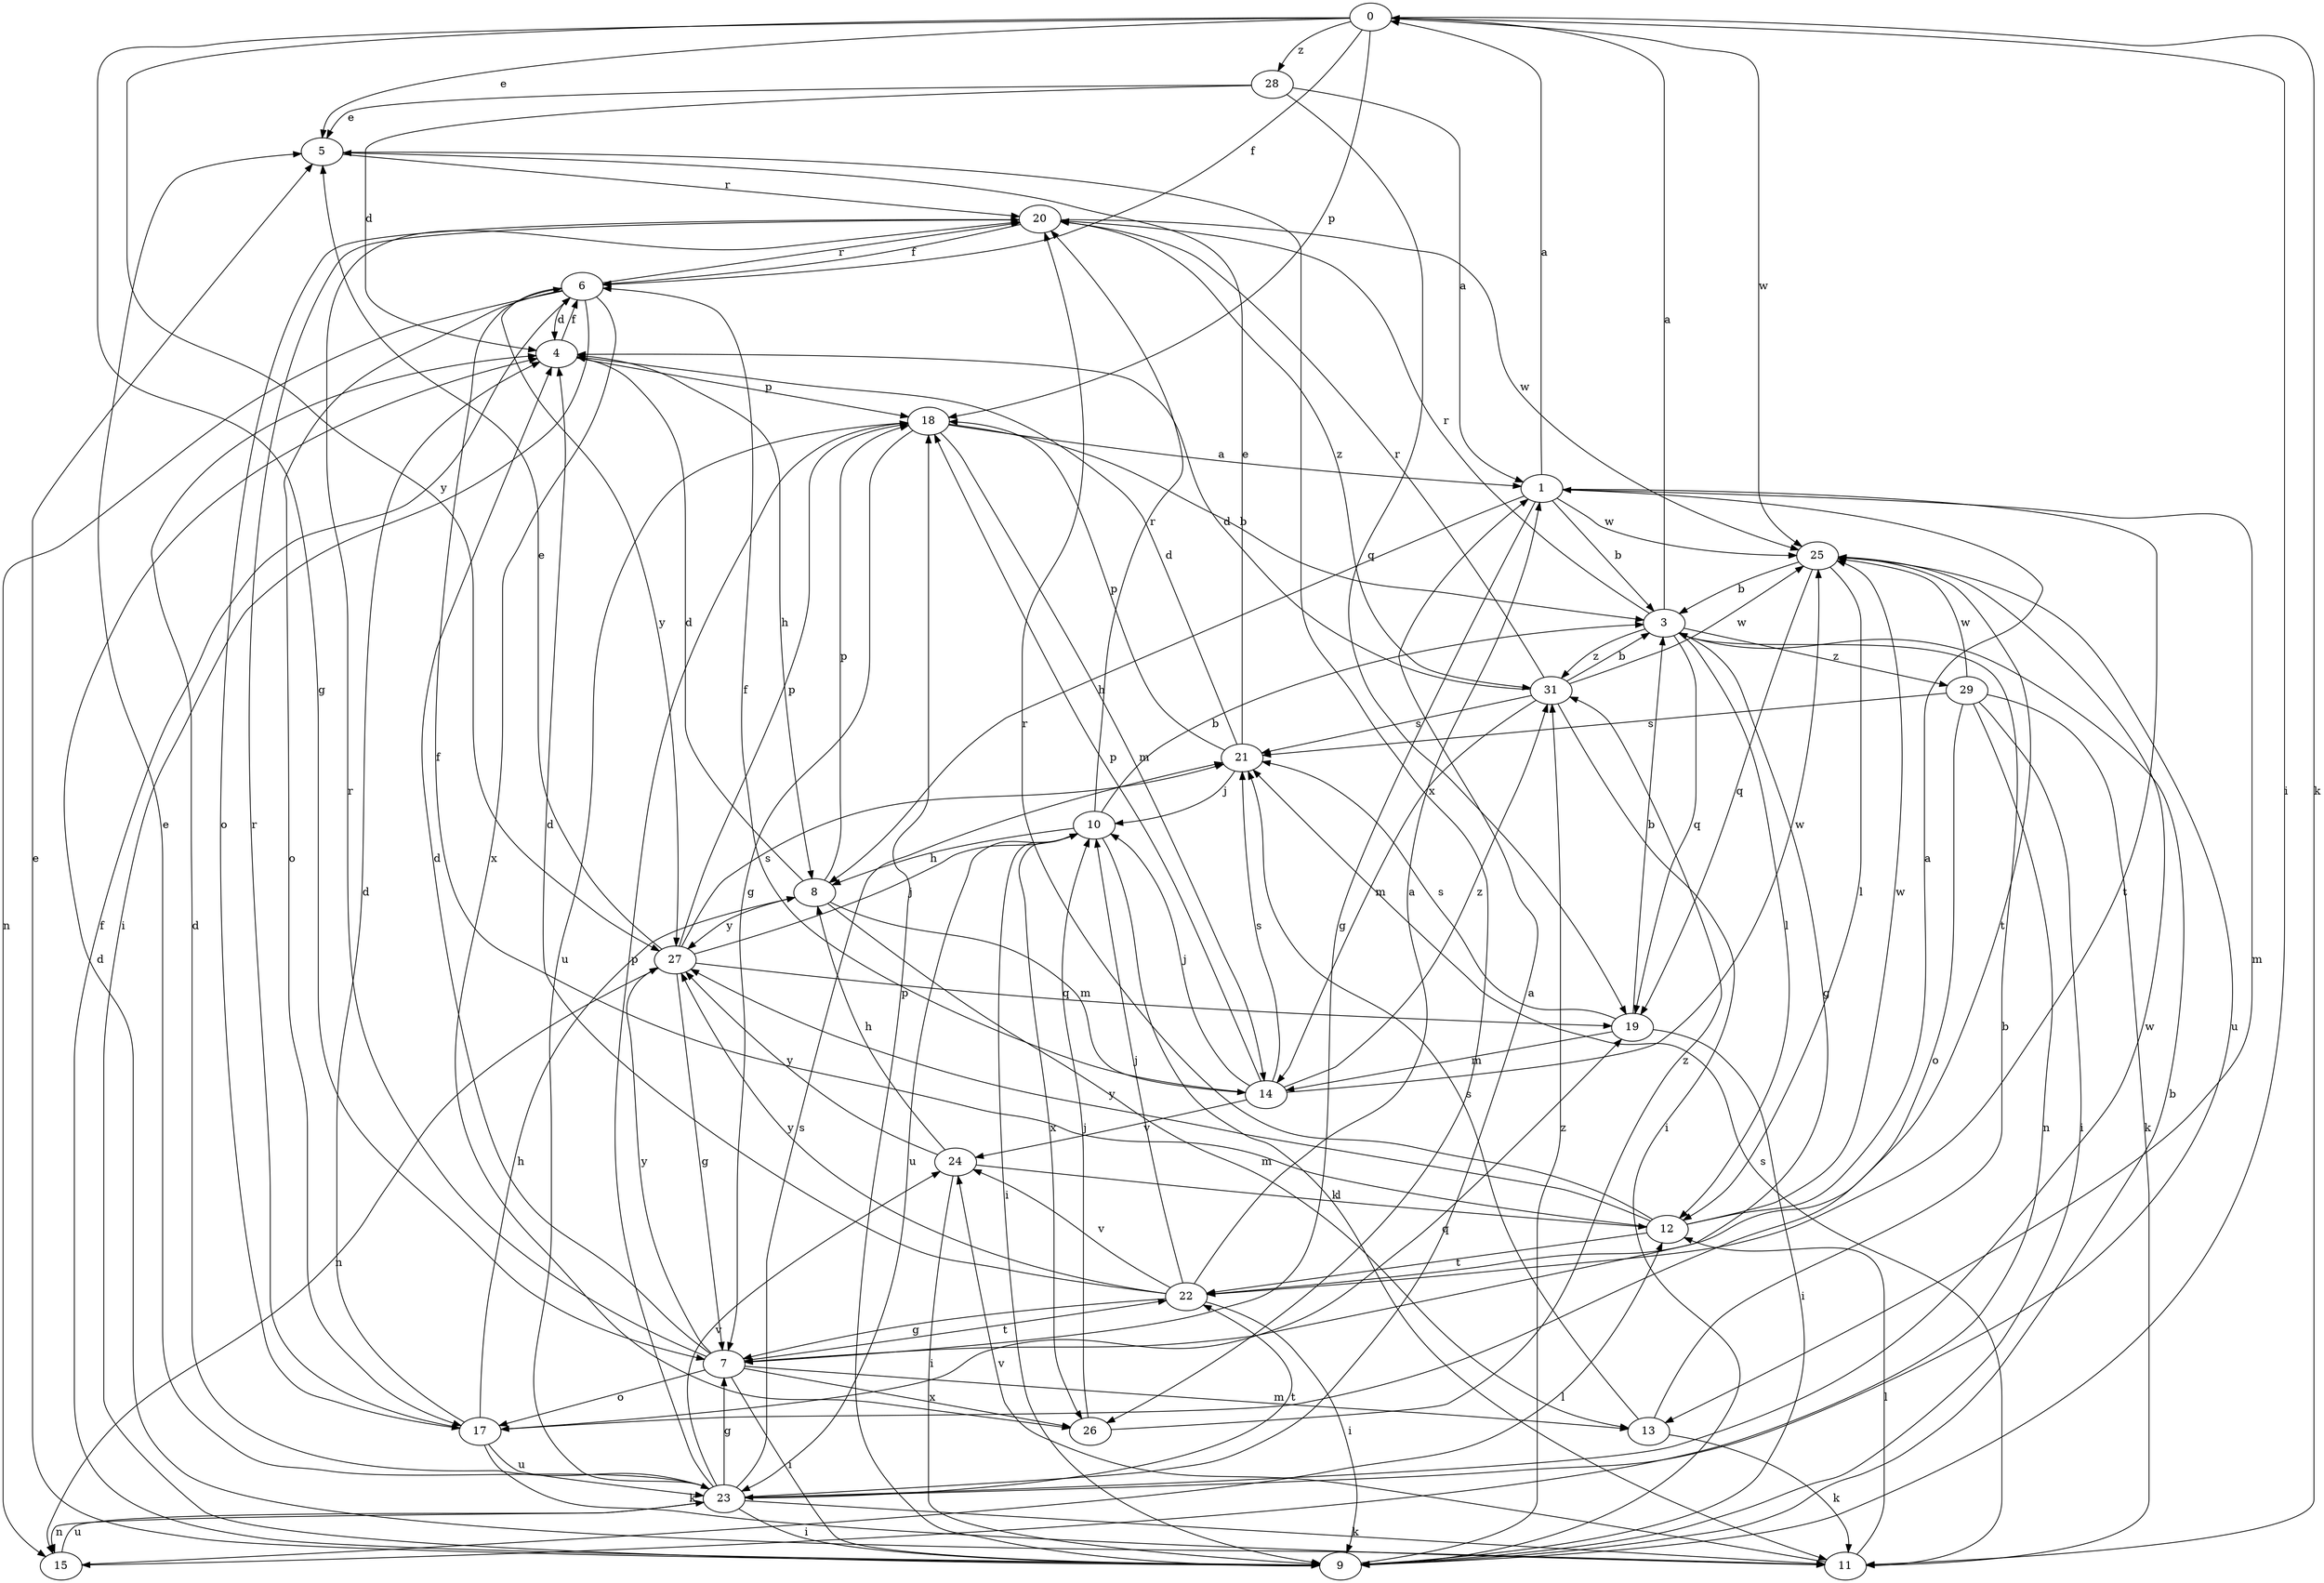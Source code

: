 strict digraph  {
0;
1;
3;
4;
5;
6;
7;
8;
9;
10;
11;
12;
13;
14;
15;
17;
18;
19;
20;
21;
22;
23;
24;
25;
26;
27;
28;
29;
31;
0 -> 5  [label=e];
0 -> 6  [label=f];
0 -> 7  [label=g];
0 -> 9  [label=i];
0 -> 11  [label=k];
0 -> 18  [label=p];
0 -> 25  [label=w];
0 -> 27  [label=y];
0 -> 28  [label=z];
1 -> 0  [label=a];
1 -> 3  [label=b];
1 -> 7  [label=g];
1 -> 8  [label=h];
1 -> 13  [label=m];
1 -> 22  [label=t];
1 -> 25  [label=w];
3 -> 0  [label=a];
3 -> 7  [label=g];
3 -> 12  [label=l];
3 -> 19  [label=q];
3 -> 20  [label=r];
3 -> 29  [label=z];
3 -> 31  [label=z];
4 -> 6  [label=f];
4 -> 8  [label=h];
4 -> 18  [label=p];
5 -> 20  [label=r];
5 -> 26  [label=x];
6 -> 4  [label=d];
6 -> 9  [label=i];
6 -> 15  [label=n];
6 -> 17  [label=o];
6 -> 20  [label=r];
6 -> 26  [label=x];
6 -> 27  [label=y];
7 -> 4  [label=d];
7 -> 9  [label=i];
7 -> 13  [label=m];
7 -> 17  [label=o];
7 -> 20  [label=r];
7 -> 22  [label=t];
7 -> 26  [label=x];
7 -> 27  [label=y];
8 -> 4  [label=d];
8 -> 13  [label=m];
8 -> 14  [label=m];
8 -> 18  [label=p];
8 -> 27  [label=y];
9 -> 3  [label=b];
9 -> 5  [label=e];
9 -> 6  [label=f];
9 -> 18  [label=p];
9 -> 31  [label=z];
10 -> 3  [label=b];
10 -> 8  [label=h];
10 -> 9  [label=i];
10 -> 11  [label=k];
10 -> 20  [label=r];
10 -> 23  [label=u];
10 -> 26  [label=x];
11 -> 4  [label=d];
11 -> 12  [label=l];
11 -> 21  [label=s];
11 -> 24  [label=v];
12 -> 1  [label=a];
12 -> 6  [label=f];
12 -> 20  [label=r];
12 -> 22  [label=t];
12 -> 25  [label=w];
12 -> 27  [label=y];
13 -> 3  [label=b];
13 -> 11  [label=k];
13 -> 21  [label=s];
14 -> 6  [label=f];
14 -> 10  [label=j];
14 -> 18  [label=p];
14 -> 21  [label=s];
14 -> 24  [label=v];
14 -> 25  [label=w];
14 -> 31  [label=z];
15 -> 12  [label=l];
15 -> 23  [label=u];
17 -> 4  [label=d];
17 -> 8  [label=h];
17 -> 11  [label=k];
17 -> 19  [label=q];
17 -> 20  [label=r];
17 -> 23  [label=u];
18 -> 1  [label=a];
18 -> 3  [label=b];
18 -> 7  [label=g];
18 -> 14  [label=m];
18 -> 23  [label=u];
19 -> 3  [label=b];
19 -> 9  [label=i];
19 -> 14  [label=m];
19 -> 21  [label=s];
20 -> 6  [label=f];
20 -> 17  [label=o];
20 -> 25  [label=w];
20 -> 31  [label=z];
21 -> 4  [label=d];
21 -> 5  [label=e];
21 -> 10  [label=j];
21 -> 18  [label=p];
22 -> 1  [label=a];
22 -> 4  [label=d];
22 -> 7  [label=g];
22 -> 9  [label=i];
22 -> 10  [label=j];
22 -> 24  [label=v];
22 -> 27  [label=y];
23 -> 1  [label=a];
23 -> 4  [label=d];
23 -> 5  [label=e];
23 -> 7  [label=g];
23 -> 9  [label=i];
23 -> 11  [label=k];
23 -> 15  [label=n];
23 -> 18  [label=p];
23 -> 21  [label=s];
23 -> 22  [label=t];
23 -> 24  [label=v];
23 -> 25  [label=w];
24 -> 8  [label=h];
24 -> 9  [label=i];
24 -> 12  [label=l];
24 -> 27  [label=y];
25 -> 3  [label=b];
25 -> 12  [label=l];
25 -> 19  [label=q];
25 -> 22  [label=t];
25 -> 23  [label=u];
26 -> 10  [label=j];
26 -> 31  [label=z];
27 -> 5  [label=e];
27 -> 7  [label=g];
27 -> 10  [label=j];
27 -> 15  [label=n];
27 -> 18  [label=p];
27 -> 19  [label=q];
27 -> 21  [label=s];
28 -> 1  [label=a];
28 -> 4  [label=d];
28 -> 5  [label=e];
28 -> 19  [label=q];
29 -> 9  [label=i];
29 -> 11  [label=k];
29 -> 15  [label=n];
29 -> 17  [label=o];
29 -> 21  [label=s];
29 -> 25  [label=w];
31 -> 3  [label=b];
31 -> 4  [label=d];
31 -> 9  [label=i];
31 -> 14  [label=m];
31 -> 20  [label=r];
31 -> 21  [label=s];
31 -> 25  [label=w];
}
